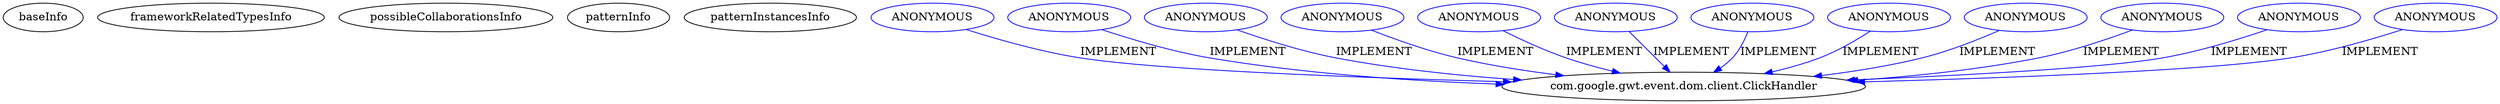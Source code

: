 digraph {
baseInfo[graphId=34,category="pattern",isAnonymous=false,possibleRelation=false]
frameworkRelatedTypesInfo[]
possibleCollaborationsInfo[]
patternInfo[frequency=2.0,patternRootClient=null]
patternInstancesInfo[0="akjava-GWT-Hangouts~/akjava-GWT-Hangouts/GWT-Hangouts-master/apps/easyoverlay/src/com/akjava/gwt/hangout/easyoverlay/client/EasyOverlay.java~EasyOverlay~492",1="lauflabs-gwt-garmin-api~/lauflabs-gwt-garmin-api/gwt-garmin-api-master/gwt-garmin-showcase/src/main/java/com/garmin/gwt/communicator/testing/client/Showcase.java~Showcase~3605"]
68[label="com.google.gwt.event.dom.client.ClickHandler",vertexType="FRAMEWORK_INTERFACE_TYPE",isFrameworkType=false]
229[label="ANONYMOUS",vertexType="REFERENCE_ANONYMOUS_DECLARATION",isFrameworkType=false,color=blue]
355[label="ANONYMOUS",vertexType="REFERENCE_ANONYMOUS_DECLARATION",isFrameworkType=false,color=blue]
477[label="ANONYMOUS",vertexType="REFERENCE_ANONYMOUS_DECLARATION",isFrameworkType=false,color=blue]
101[label="ANONYMOUS",vertexType="REFERENCE_ANONYMOUS_DECLARATION",isFrameworkType=false,color=blue]
213[label="ANONYMOUS",vertexType="REFERENCE_ANONYMOUS_DECLARATION",isFrameworkType=false,color=blue]
197[label="ANONYMOUS",vertexType="REFERENCE_ANONYMOUS_DECLARATION",isFrameworkType=false,color=blue]
174[label="ANONYMOUS",vertexType="REFERENCE_ANONYMOUS_DECLARATION",isFrameworkType=false,color=blue]
160[label="ANONYMOUS",vertexType="REFERENCE_ANONYMOUS_DECLARATION",isFrameworkType=false,color=blue]
442[label="ANONYMOUS",vertexType="REFERENCE_ANONYMOUS_DECLARATION",isFrameworkType=false,color=blue]
422[label="ANONYMOUS",vertexType="REFERENCE_ANONYMOUS_DECLARATION",isFrameworkType=false,color=blue]
135[label="ANONYMOUS",vertexType="REFERENCE_ANONYMOUS_DECLARATION",isFrameworkType=false,color=blue]
460[label="ANONYMOUS",vertexType="REFERENCE_ANONYMOUS_DECLARATION",isFrameworkType=false,color=blue]
442->68[label="IMPLEMENT",color=blue]
135->68[label="IMPLEMENT",color=blue]
197->68[label="IMPLEMENT",color=blue]
229->68[label="IMPLEMENT",color=blue]
101->68[label="IMPLEMENT",color=blue]
160->68[label="IMPLEMENT",color=blue]
422->68[label="IMPLEMENT",color=blue]
174->68[label="IMPLEMENT",color=blue]
355->68[label="IMPLEMENT",color=blue]
460->68[label="IMPLEMENT",color=blue]
477->68[label="IMPLEMENT",color=blue]
213->68[label="IMPLEMENT",color=blue]
}
